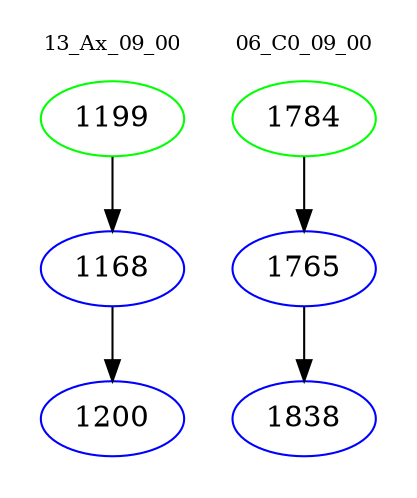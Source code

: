 digraph{
subgraph cluster_0 {
color = white
label = "13_Ax_09_00";
fontsize=10;
T0_1199 [label="1199", color="green"]
T0_1199 -> T0_1168 [color="black"]
T0_1168 [label="1168", color="blue"]
T0_1168 -> T0_1200 [color="black"]
T0_1200 [label="1200", color="blue"]
}
subgraph cluster_1 {
color = white
label = "06_C0_09_00";
fontsize=10;
T1_1784 [label="1784", color="green"]
T1_1784 -> T1_1765 [color="black"]
T1_1765 [label="1765", color="blue"]
T1_1765 -> T1_1838 [color="black"]
T1_1838 [label="1838", color="blue"]
}
}
